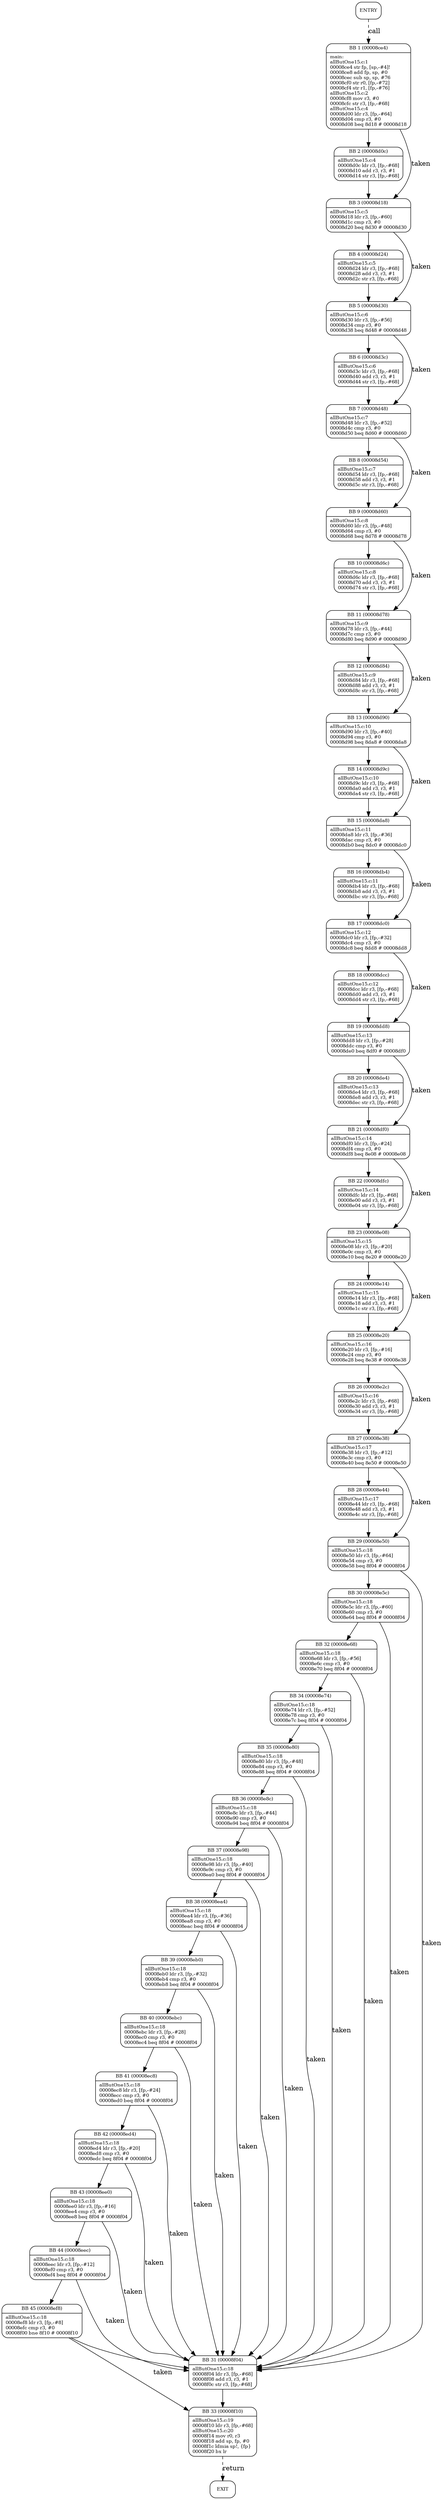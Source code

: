 digraph main{
node [shape=Mrecord, labeljust=l, fontsize=10];
	"0" [label="ENTRY"]
	"0" -> "1" [label="call", style=dashed, weight=2];
	"1" [label="{BB 1 (00008ce4) | main:\lallButOne15.c:1\l00008ce4    str fp, [sp,-#4]!\l00008ce8    add fp, sp, #0\l00008cec    sub sp, sp, #76\l00008cf0    str r0, [fp,-#72]\l00008cf4    str r1, [fp,-#76]\lallButOne15.c:2\l00008cf8    mov r3, #0\l00008cfc    str r3, [fp,-#68]\lallButOne15.c:4\l00008d00    ldr r3, [fp,-#64]\l00008d04    cmp r3, #0\l00008d08    beq 8d18    # 00008d18\l }"]
	"1" -> "2" [weight=4];
	"1" -> "3" [label="taken", weight=3];
	"2" [label="{BB 2 (00008d0c) | allButOne15.c:4\l00008d0c    ldr r3, [fp,-#68]\l00008d10    add r3, r3, #1\l00008d14    str r3, [fp,-#68]\l }"]
	"2" -> "3" [weight=4];
	"3" [label="{BB 3 (00008d18) | allButOne15.c:5\l00008d18    ldr r3, [fp,-#60]\l00008d1c    cmp r3, #0\l00008d20    beq 8d30    # 00008d30\l }"]
	"3" -> "4" [weight=4];
	"3" -> "5" [label="taken", weight=3];
	"4" [label="{BB 4 (00008d24) | allButOne15.c:5\l00008d24    ldr r3, [fp,-#68]\l00008d28    add r3, r3, #1\l00008d2c    str r3, [fp,-#68]\l }"]
	"4" -> "5" [weight=4];
	"5" [label="{BB 5 (00008d30) | allButOne15.c:6\l00008d30    ldr r3, [fp,-#56]\l00008d34    cmp r3, #0\l00008d38    beq 8d48    # 00008d48\l }"]
	"5" -> "6" [weight=4];
	"5" -> "7" [label="taken", weight=3];
	"6" [label="{BB 6 (00008d3c) | allButOne15.c:6\l00008d3c    ldr r3, [fp,-#68]\l00008d40    add r3, r3, #1\l00008d44    str r3, [fp,-#68]\l }"]
	"6" -> "7" [weight=4];
	"7" [label="{BB 7 (00008d48) | allButOne15.c:7\l00008d48    ldr r3, [fp,-#52]\l00008d4c    cmp r3, #0\l00008d50    beq 8d60    # 00008d60\l }"]
	"7" -> "8" [weight=4];
	"7" -> "9" [label="taken", weight=3];
	"8" [label="{BB 8 (00008d54) | allButOne15.c:7\l00008d54    ldr r3, [fp,-#68]\l00008d58    add r3, r3, #1\l00008d5c    str r3, [fp,-#68]\l }"]
	"8" -> "9" [weight=4];
	"9" [label="{BB 9 (00008d60) | allButOne15.c:8\l00008d60    ldr r3, [fp,-#48]\l00008d64    cmp r3, #0\l00008d68    beq 8d78    # 00008d78\l }"]
	"9" -> "10" [weight=4];
	"9" -> "11" [label="taken", weight=3];
	"10" [label="{BB 10 (00008d6c) | allButOne15.c:8\l00008d6c    ldr r3, [fp,-#68]\l00008d70    add r3, r3, #1\l00008d74    str r3, [fp,-#68]\l }"]
	"10" -> "11" [weight=4];
	"11" [label="{BB 11 (00008d78) | allButOne15.c:9\l00008d78    ldr r3, [fp,-#44]\l00008d7c    cmp r3, #0\l00008d80    beq 8d90    # 00008d90\l }"]
	"11" -> "12" [weight=4];
	"11" -> "13" [label="taken", weight=3];
	"12" [label="{BB 12 (00008d84) | allButOne15.c:9\l00008d84    ldr r3, [fp,-#68]\l00008d88    add r3, r3, #1\l00008d8c    str r3, [fp,-#68]\l }"]
	"12" -> "13" [weight=4];
	"13" [label="{BB 13 (00008d90) | allButOne15.c:10\l00008d90    ldr r3, [fp,-#40]\l00008d94    cmp r3, #0\l00008d98    beq 8da8    # 00008da8\l }"]
	"13" -> "14" [weight=4];
	"13" -> "15" [label="taken", weight=3];
	"14" [label="{BB 14 (00008d9c) | allButOne15.c:10\l00008d9c    ldr r3, [fp,-#68]\l00008da0    add r3, r3, #1\l00008da4    str r3, [fp,-#68]\l }"]
	"14" -> "15" [weight=4];
	"15" [label="{BB 15 (00008da8) | allButOne15.c:11\l00008da8    ldr r3, [fp,-#36]\l00008dac    cmp r3, #0\l00008db0    beq 8dc0    # 00008dc0\l }"]
	"15" -> "16" [weight=4];
	"15" -> "17" [label="taken", weight=3];
	"16" [label="{BB 16 (00008db4) | allButOne15.c:11\l00008db4    ldr r3, [fp,-#68]\l00008db8    add r3, r3, #1\l00008dbc    str r3, [fp,-#68]\l }"]
	"16" -> "17" [weight=4];
	"17" [label="{BB 17 (00008dc0) | allButOne15.c:12\l00008dc0    ldr r3, [fp,-#32]\l00008dc4    cmp r3, #0\l00008dc8    beq 8dd8    # 00008dd8\l }"]
	"17" -> "18" [weight=4];
	"17" -> "19" [label="taken", weight=3];
	"18" [label="{BB 18 (00008dcc) | allButOne15.c:12\l00008dcc    ldr r3, [fp,-#68]\l00008dd0    add r3, r3, #1\l00008dd4    str r3, [fp,-#68]\l }"]
	"18" -> "19" [weight=4];
	"19" [label="{BB 19 (00008dd8) | allButOne15.c:13\l00008dd8    ldr r3, [fp,-#28]\l00008ddc    cmp r3, #0\l00008de0    beq 8df0    # 00008df0\l }"]
	"19" -> "20" [weight=4];
	"19" -> "21" [label="taken", weight=3];
	"20" [label="{BB 20 (00008de4) | allButOne15.c:13\l00008de4    ldr r3, [fp,-#68]\l00008de8    add r3, r3, #1\l00008dec    str r3, [fp,-#68]\l }"]
	"20" -> "21" [weight=4];
	"21" [label="{BB 21 (00008df0) | allButOne15.c:14\l00008df0    ldr r3, [fp,-#24]\l00008df4    cmp r3, #0\l00008df8    beq 8e08    # 00008e08\l }"]
	"21" -> "22" [weight=4];
	"21" -> "23" [label="taken", weight=3];
	"22" [label="{BB 22 (00008dfc) | allButOne15.c:14\l00008dfc    ldr r3, [fp,-#68]\l00008e00    add r3, r3, #1\l00008e04    str r3, [fp,-#68]\l }"]
	"22" -> "23" [weight=4];
	"23" [label="{BB 23 (00008e08) | allButOne15.c:15\l00008e08    ldr r3, [fp,-#20]\l00008e0c    cmp r3, #0\l00008e10    beq 8e20    # 00008e20\l }"]
	"23" -> "24" [weight=4];
	"23" -> "25" [label="taken", weight=3];
	"24" [label="{BB 24 (00008e14) | allButOne15.c:15\l00008e14    ldr r3, [fp,-#68]\l00008e18    add r3, r3, #1\l00008e1c    str r3, [fp,-#68]\l }"]
	"24" -> "25" [weight=4];
	"25" [label="{BB 25 (00008e20) | allButOne15.c:16\l00008e20    ldr r3, [fp,-#16]\l00008e24    cmp r3, #0\l00008e28    beq 8e38    # 00008e38\l }"]
	"25" -> "26" [weight=4];
	"25" -> "27" [label="taken", weight=3];
	"26" [label="{BB 26 (00008e2c) | allButOne15.c:16\l00008e2c    ldr r3, [fp,-#68]\l00008e30    add r3, r3, #1\l00008e34    str r3, [fp,-#68]\l }"]
	"26" -> "27" [weight=4];
	"27" [label="{BB 27 (00008e38) | allButOne15.c:17\l00008e38    ldr r3, [fp,-#12]\l00008e3c    cmp r3, #0\l00008e40    beq 8e50    # 00008e50\l }"]
	"27" -> "28" [weight=4];
	"27" -> "29" [label="taken", weight=3];
	"28" [label="{BB 28 (00008e44) | allButOne15.c:17\l00008e44    ldr r3, [fp,-#68]\l00008e48    add r3, r3, #1\l00008e4c    str r3, [fp,-#68]\l }"]
	"28" -> "29" [weight=4];
	"29" [label="{BB 29 (00008e50) | allButOne15.c:18\l00008e50    ldr r3, [fp,-#64]\l00008e54    cmp r3, #0\l00008e58    beq 8f04    # 00008f04\l }"]
	"29" -> "30" [weight=4];
	"29" -> "31" [label="taken", weight=3];
	"30" [label="{BB 30 (00008e5c) | allButOne15.c:18\l00008e5c    ldr r3, [fp,-#60]\l00008e60    cmp r3, #0\l00008e64    beq 8f04    # 00008f04\l }"]
	"30" -> "32" [weight=4];
	"30" -> "31" [label="taken", weight=3];
	"31" [label="{BB 31 (00008f04) | allButOne15.c:18\l00008f04    ldr r3, [fp,-#68]\l00008f08    add r3, r3, #1\l00008f0c    str r3, [fp,-#68]\l }"]
	"31" -> "33" [weight=4];
	"32" [label="{BB 32 (00008e68) | allButOne15.c:18\l00008e68    ldr r3, [fp,-#56]\l00008e6c    cmp r3, #0\l00008e70    beq 8f04    # 00008f04\l }"]
	"32" -> "34" [weight=4];
	"32" -> "31" [label="taken", weight=3];
	"33" [label="{BB 33 (00008f10) | allButOne15.c:19\l00008f10    ldr r3, [fp,-#68]\lallButOne15.c:20\l00008f14    mov r0, r3\l00008f18    add sp, fp, #0\l00008f1c    ldmia sp!, \{fp\}\l00008f20    bx lr\l }"]
	"33" -> "46" [label="return", style=dashed, weight=2];
	"34" [label="{BB 34 (00008e74) | allButOne15.c:18\l00008e74    ldr r3, [fp,-#52]\l00008e78    cmp r3, #0\l00008e7c    beq 8f04    # 00008f04\l }"]
	"34" -> "35" [weight=4];
	"34" -> "31" [label="taken", weight=3];
	"35" [label="{BB 35 (00008e80) | allButOne15.c:18\l00008e80    ldr r3, [fp,-#48]\l00008e84    cmp r3, #0\l00008e88    beq 8f04    # 00008f04\l }"]
	"35" -> "36" [weight=4];
	"35" -> "31" [label="taken", weight=3];
	"36" [label="{BB 36 (00008e8c) | allButOne15.c:18\l00008e8c    ldr r3, [fp,-#44]\l00008e90    cmp r3, #0\l00008e94    beq 8f04    # 00008f04\l }"]
	"36" -> "37" [weight=4];
	"36" -> "31" [label="taken", weight=3];
	"37" [label="{BB 37 (00008e98) | allButOne15.c:18\l00008e98    ldr r3, [fp,-#40]\l00008e9c    cmp r3, #0\l00008ea0    beq 8f04    # 00008f04\l }"]
	"37" -> "38" [weight=4];
	"37" -> "31" [label="taken", weight=3];
	"38" [label="{BB 38 (00008ea4) | allButOne15.c:18\l00008ea4    ldr r3, [fp,-#36]\l00008ea8    cmp r3, #0\l00008eac    beq 8f04    # 00008f04\l }"]
	"38" -> "39" [weight=4];
	"38" -> "31" [label="taken", weight=3];
	"39" [label="{BB 39 (00008eb0) | allButOne15.c:18\l00008eb0    ldr r3, [fp,-#32]\l00008eb4    cmp r3, #0\l00008eb8    beq 8f04    # 00008f04\l }"]
	"39" -> "40" [weight=4];
	"39" -> "31" [label="taken", weight=3];
	"40" [label="{BB 40 (00008ebc) | allButOne15.c:18\l00008ebc    ldr r3, [fp,-#28]\l00008ec0    cmp r3, #0\l00008ec4    beq 8f04    # 00008f04\l }"]
	"40" -> "41" [weight=4];
	"40" -> "31" [label="taken", weight=3];
	"41" [label="{BB 41 (00008ec8) | allButOne15.c:18\l00008ec8    ldr r3, [fp,-#24]\l00008ecc    cmp r3, #0\l00008ed0    beq 8f04    # 00008f04\l }"]
	"41" -> "42" [weight=4];
	"41" -> "31" [label="taken", weight=3];
	"42" [label="{BB 42 (00008ed4) | allButOne15.c:18\l00008ed4    ldr r3, [fp,-#20]\l00008ed8    cmp r3, #0\l00008edc    beq 8f04    # 00008f04\l }"]
	"42" -> "43" [weight=4];
	"42" -> "31" [label="taken", weight=3];
	"43" [label="{BB 43 (00008ee0) | allButOne15.c:18\l00008ee0    ldr r3, [fp,-#16]\l00008ee4    cmp r3, #0\l00008ee8    beq 8f04    # 00008f04\l }"]
	"43" -> "44" [weight=4];
	"43" -> "31" [label="taken", weight=3];
	"44" [label="{BB 44 (00008eec) | allButOne15.c:18\l00008eec    ldr r3, [fp,-#12]\l00008ef0    cmp r3, #0\l00008ef4    beq 8f04    # 00008f04\l }"]
	"44" -> "45" [weight=4];
	"44" -> "31" [label="taken", weight=3];
	"45" [label="{BB 45 (00008ef8) | allButOne15.c:18\l00008ef8    ldr r3, [fp,-#8]\l00008efc    cmp r3, #0\l00008f00    bne 8f10    # 00008f10\l }"]
	"45" -> "31" [weight=4];
	"45" -> "33" [label="taken", weight=3];
	"46" [label="EXIT"]
}
